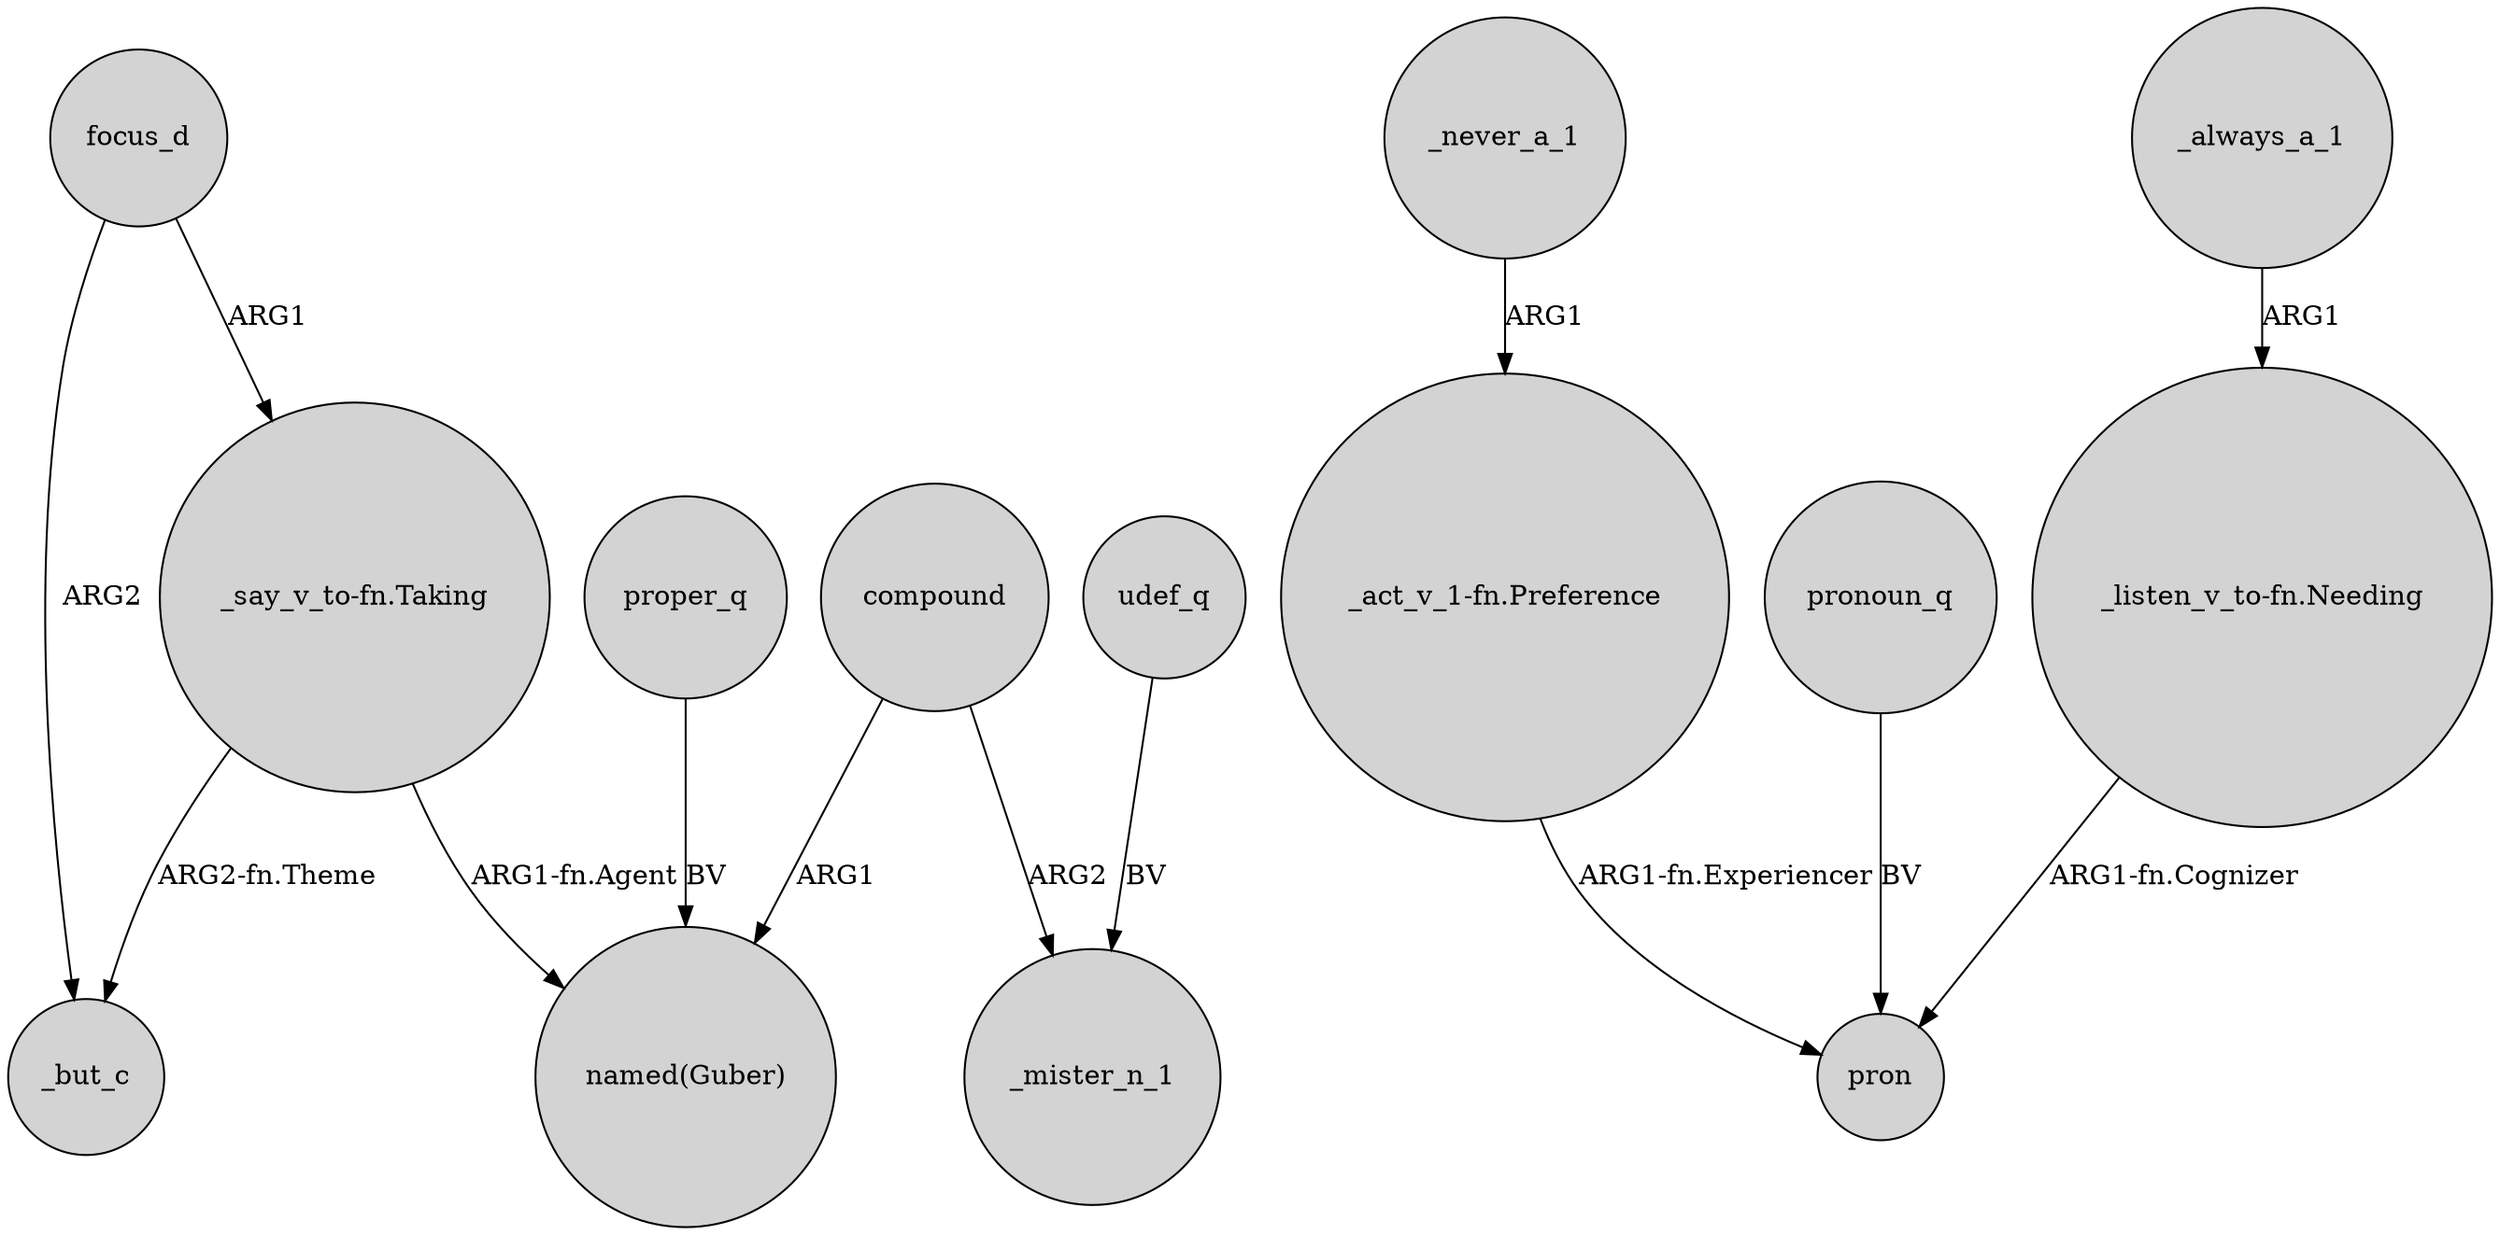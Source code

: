 digraph {
	node [shape=circle style=filled]
	"_say_v_to-fn.Taking" -> _but_c [label="ARG2-fn.Theme"]
	compound -> _mister_n_1 [label=ARG2]
	"_say_v_to-fn.Taking" -> "named(Guber)" [label="ARG1-fn.Agent"]
	udef_q -> _mister_n_1 [label=BV]
	"_listen_v_to-fn.Needing" -> pron [label="ARG1-fn.Cognizer"]
	focus_d -> _but_c [label=ARG2]
	focus_d -> "_say_v_to-fn.Taking" [label=ARG1]
	"_act_v_1-fn.Preference" -> pron [label="ARG1-fn.Experiencer"]
	_always_a_1 -> "_listen_v_to-fn.Needing" [label=ARG1]
	pronoun_q -> pron [label=BV]
	_never_a_1 -> "_act_v_1-fn.Preference" [label=ARG1]
	proper_q -> "named(Guber)" [label=BV]
	compound -> "named(Guber)" [label=ARG1]
}
